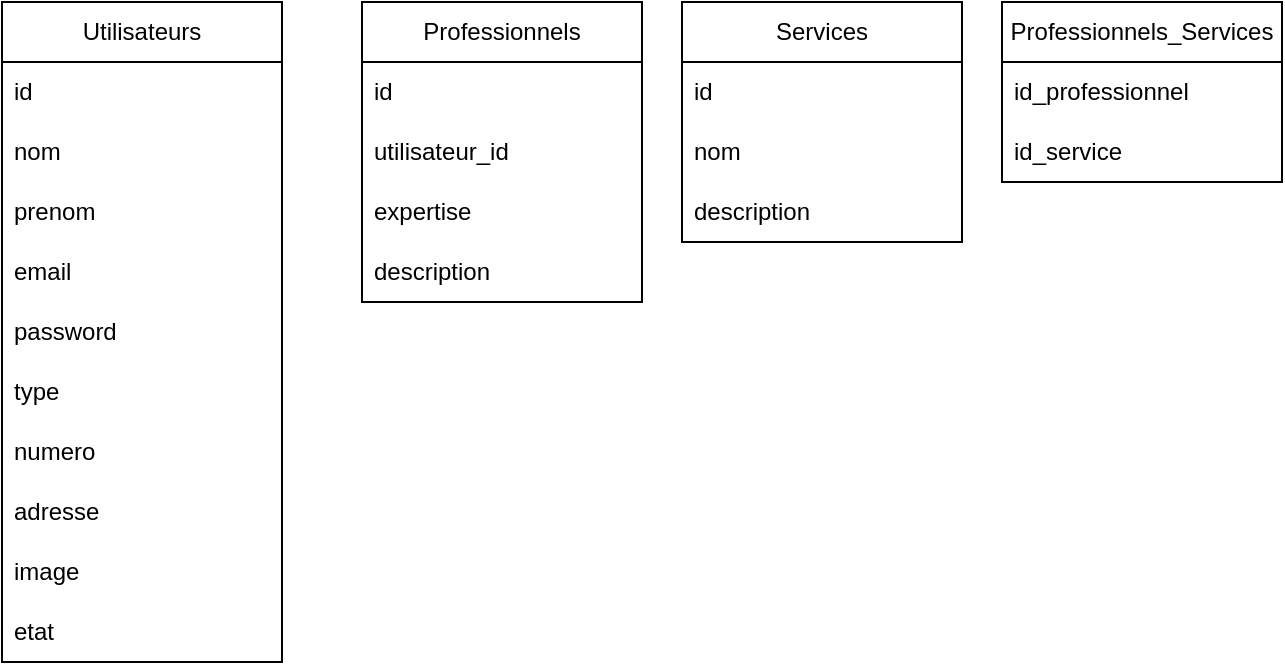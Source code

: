 <mxfile version="24.8.4">
  <diagram id="C5RBs43oDa-KdzZeNtuy" name="Page-1">
    <mxGraphModel dx="880" dy="513" grid="1" gridSize="10" guides="1" tooltips="1" connect="1" arrows="1" fold="1" page="1" pageScale="1" pageWidth="827" pageHeight="1169" math="0" shadow="0">
      <root>
        <mxCell id="WIyWlLk6GJQsqaUBKTNV-0" />
        <mxCell id="WIyWlLk6GJQsqaUBKTNV-1" parent="WIyWlLk6GJQsqaUBKTNV-0" />
        <mxCell id="jJBPsTaTsa50wlAw00ql-0" value="Utilisateurs" style="swimlane;fontStyle=0;childLayout=stackLayout;horizontal=1;startSize=30;horizontalStack=0;resizeParent=1;resizeParentMax=0;resizeLast=0;collapsible=1;marginBottom=0;whiteSpace=wrap;html=1;" vertex="1" parent="WIyWlLk6GJQsqaUBKTNV-1">
          <mxGeometry x="30" y="80" width="140" height="330" as="geometry" />
        </mxCell>
        <mxCell id="jJBPsTaTsa50wlAw00ql-1" value="id" style="text;strokeColor=none;fillColor=none;align=left;verticalAlign=middle;spacingLeft=4;spacingRight=4;overflow=hidden;points=[[0,0.5],[1,0.5]];portConstraint=eastwest;rotatable=0;whiteSpace=wrap;html=1;" vertex="1" parent="jJBPsTaTsa50wlAw00ql-0">
          <mxGeometry y="30" width="140" height="30" as="geometry" />
        </mxCell>
        <mxCell id="jJBPsTaTsa50wlAw00ql-2" value="nom" style="text;strokeColor=none;fillColor=none;align=left;verticalAlign=middle;spacingLeft=4;spacingRight=4;overflow=hidden;points=[[0,0.5],[1,0.5]];portConstraint=eastwest;rotatable=0;whiteSpace=wrap;html=1;" vertex="1" parent="jJBPsTaTsa50wlAw00ql-0">
          <mxGeometry y="60" width="140" height="30" as="geometry" />
        </mxCell>
        <mxCell id="jJBPsTaTsa50wlAw00ql-3" value="prenom" style="text;strokeColor=none;fillColor=none;align=left;verticalAlign=middle;spacingLeft=4;spacingRight=4;overflow=hidden;points=[[0,0.5],[1,0.5]];portConstraint=eastwest;rotatable=0;whiteSpace=wrap;html=1;" vertex="1" parent="jJBPsTaTsa50wlAw00ql-0">
          <mxGeometry y="90" width="140" height="30" as="geometry" />
        </mxCell>
        <mxCell id="jJBPsTaTsa50wlAw00ql-4" value="email" style="text;strokeColor=none;fillColor=none;align=left;verticalAlign=middle;spacingLeft=4;spacingRight=4;overflow=hidden;points=[[0,0.5],[1,0.5]];portConstraint=eastwest;rotatable=0;whiteSpace=wrap;html=1;" vertex="1" parent="jJBPsTaTsa50wlAw00ql-0">
          <mxGeometry y="120" width="140" height="30" as="geometry" />
        </mxCell>
        <mxCell id="jJBPsTaTsa50wlAw00ql-5" value="password" style="text;strokeColor=none;fillColor=none;align=left;verticalAlign=middle;spacingLeft=4;spacingRight=4;overflow=hidden;points=[[0,0.5],[1,0.5]];portConstraint=eastwest;rotatable=0;whiteSpace=wrap;html=1;" vertex="1" parent="jJBPsTaTsa50wlAw00ql-0">
          <mxGeometry y="150" width="140" height="30" as="geometry" />
        </mxCell>
        <mxCell id="jJBPsTaTsa50wlAw00ql-6" value="type" style="text;strokeColor=none;fillColor=none;align=left;verticalAlign=middle;spacingLeft=4;spacingRight=4;overflow=hidden;points=[[0,0.5],[1,0.5]];portConstraint=eastwest;rotatable=0;whiteSpace=wrap;html=1;" vertex="1" parent="jJBPsTaTsa50wlAw00ql-0">
          <mxGeometry y="180" width="140" height="30" as="geometry" />
        </mxCell>
        <mxCell id="jJBPsTaTsa50wlAw00ql-7" value="numero" style="text;strokeColor=none;fillColor=none;align=left;verticalAlign=middle;spacingLeft=4;spacingRight=4;overflow=hidden;points=[[0,0.5],[1,0.5]];portConstraint=eastwest;rotatable=0;whiteSpace=wrap;html=1;" vertex="1" parent="jJBPsTaTsa50wlAw00ql-0">
          <mxGeometry y="210" width="140" height="30" as="geometry" />
        </mxCell>
        <mxCell id="jJBPsTaTsa50wlAw00ql-8" value="adresse" style="text;strokeColor=none;fillColor=none;align=left;verticalAlign=middle;spacingLeft=4;spacingRight=4;overflow=hidden;points=[[0,0.5],[1,0.5]];portConstraint=eastwest;rotatable=0;whiteSpace=wrap;html=1;" vertex="1" parent="jJBPsTaTsa50wlAw00ql-0">
          <mxGeometry y="240" width="140" height="30" as="geometry" />
        </mxCell>
        <mxCell id="jJBPsTaTsa50wlAw00ql-9" value="image" style="text;strokeColor=none;fillColor=none;align=left;verticalAlign=middle;spacingLeft=4;spacingRight=4;overflow=hidden;points=[[0,0.5],[1,0.5]];portConstraint=eastwest;rotatable=0;whiteSpace=wrap;html=1;" vertex="1" parent="jJBPsTaTsa50wlAw00ql-0">
          <mxGeometry y="270" width="140" height="30" as="geometry" />
        </mxCell>
        <mxCell id="jJBPsTaTsa50wlAw00ql-10" value="etat" style="text;strokeColor=none;fillColor=none;align=left;verticalAlign=middle;spacingLeft=4;spacingRight=4;overflow=hidden;points=[[0,0.5],[1,0.5]];portConstraint=eastwest;rotatable=0;whiteSpace=wrap;html=1;" vertex="1" parent="jJBPsTaTsa50wlAw00ql-0">
          <mxGeometry y="300" width="140" height="30" as="geometry" />
        </mxCell>
        <mxCell id="jJBPsTaTsa50wlAw00ql-11" value="Professionnels" style="swimlane;fontStyle=0;childLayout=stackLayout;horizontal=1;startSize=30;horizontalStack=0;resizeParent=1;resizeParentMax=0;resizeLast=0;collapsible=1;marginBottom=0;whiteSpace=wrap;html=1;" vertex="1" parent="WIyWlLk6GJQsqaUBKTNV-1">
          <mxGeometry x="210" y="80" width="140" height="150" as="geometry" />
        </mxCell>
        <mxCell id="jJBPsTaTsa50wlAw00ql-12" value="id" style="text;strokeColor=none;fillColor=none;align=left;verticalAlign=middle;spacingLeft=4;spacingRight=4;overflow=hidden;points=[[0,0.5],[1,0.5]];portConstraint=eastwest;rotatable=0;whiteSpace=wrap;html=1;" vertex="1" parent="jJBPsTaTsa50wlAw00ql-11">
          <mxGeometry y="30" width="140" height="30" as="geometry" />
        </mxCell>
        <mxCell id="jJBPsTaTsa50wlAw00ql-13" value="utilisateur_id" style="text;strokeColor=none;fillColor=none;align=left;verticalAlign=middle;spacingLeft=4;spacingRight=4;overflow=hidden;points=[[0,0.5],[1,0.5]];portConstraint=eastwest;rotatable=0;whiteSpace=wrap;html=1;" vertex="1" parent="jJBPsTaTsa50wlAw00ql-11">
          <mxGeometry y="60" width="140" height="30" as="geometry" />
        </mxCell>
        <mxCell id="jJBPsTaTsa50wlAw00ql-14" value="expertise" style="text;strokeColor=none;fillColor=none;align=left;verticalAlign=middle;spacingLeft=4;spacingRight=4;overflow=hidden;points=[[0,0.5],[1,0.5]];portConstraint=eastwest;rotatable=0;whiteSpace=wrap;html=1;" vertex="1" parent="jJBPsTaTsa50wlAw00ql-11">
          <mxGeometry y="90" width="140" height="30" as="geometry" />
        </mxCell>
        <mxCell id="jJBPsTaTsa50wlAw00ql-15" value="description" style="text;strokeColor=none;fillColor=none;align=left;verticalAlign=middle;spacingLeft=4;spacingRight=4;overflow=hidden;points=[[0,0.5],[1,0.5]];portConstraint=eastwest;rotatable=0;whiteSpace=wrap;html=1;" vertex="1" parent="jJBPsTaTsa50wlAw00ql-11">
          <mxGeometry y="120" width="140" height="30" as="geometry" />
        </mxCell>
        <mxCell id="jJBPsTaTsa50wlAw00ql-18" value="Services" style="swimlane;fontStyle=0;childLayout=stackLayout;horizontal=1;startSize=30;horizontalStack=0;resizeParent=1;resizeParentMax=0;resizeLast=0;collapsible=1;marginBottom=0;whiteSpace=wrap;html=1;" vertex="1" parent="WIyWlLk6GJQsqaUBKTNV-1">
          <mxGeometry x="370" y="80" width="140" height="120" as="geometry" />
        </mxCell>
        <mxCell id="jJBPsTaTsa50wlAw00ql-19" value="id" style="text;strokeColor=none;fillColor=none;align=left;verticalAlign=middle;spacingLeft=4;spacingRight=4;overflow=hidden;points=[[0,0.5],[1,0.5]];portConstraint=eastwest;rotatable=0;whiteSpace=wrap;html=1;" vertex="1" parent="jJBPsTaTsa50wlAw00ql-18">
          <mxGeometry y="30" width="140" height="30" as="geometry" />
        </mxCell>
        <mxCell id="jJBPsTaTsa50wlAw00ql-20" value="nom" style="text;strokeColor=none;fillColor=none;align=left;verticalAlign=middle;spacingLeft=4;spacingRight=4;overflow=hidden;points=[[0,0.5],[1,0.5]];portConstraint=eastwest;rotatable=0;whiteSpace=wrap;html=1;" vertex="1" parent="jJBPsTaTsa50wlAw00ql-18">
          <mxGeometry y="60" width="140" height="30" as="geometry" />
        </mxCell>
        <mxCell id="jJBPsTaTsa50wlAw00ql-21" value="description" style="text;strokeColor=none;fillColor=none;align=left;verticalAlign=middle;spacingLeft=4;spacingRight=4;overflow=hidden;points=[[0,0.5],[1,0.5]];portConstraint=eastwest;rotatable=0;whiteSpace=wrap;html=1;" vertex="1" parent="jJBPsTaTsa50wlAw00ql-18">
          <mxGeometry y="90" width="140" height="30" as="geometry" />
        </mxCell>
        <mxCell id="jJBPsTaTsa50wlAw00ql-22" value="Professionnels_Services" style="swimlane;fontStyle=0;childLayout=stackLayout;horizontal=1;startSize=30;horizontalStack=0;resizeParent=1;resizeParentMax=0;resizeLast=0;collapsible=1;marginBottom=0;whiteSpace=wrap;html=1;" vertex="1" parent="WIyWlLk6GJQsqaUBKTNV-1">
          <mxGeometry x="530" y="80" width="140" height="90" as="geometry" />
        </mxCell>
        <mxCell id="jJBPsTaTsa50wlAw00ql-23" value="id_professionnel" style="text;strokeColor=none;fillColor=none;align=left;verticalAlign=middle;spacingLeft=4;spacingRight=4;overflow=hidden;points=[[0,0.5],[1,0.5]];portConstraint=eastwest;rotatable=0;whiteSpace=wrap;html=1;" vertex="1" parent="jJBPsTaTsa50wlAw00ql-22">
          <mxGeometry y="30" width="140" height="30" as="geometry" />
        </mxCell>
        <mxCell id="jJBPsTaTsa50wlAw00ql-24" value="id_service" style="text;strokeColor=none;fillColor=none;align=left;verticalAlign=middle;spacingLeft=4;spacingRight=4;overflow=hidden;points=[[0,0.5],[1,0.5]];portConstraint=eastwest;rotatable=0;whiteSpace=wrap;html=1;" vertex="1" parent="jJBPsTaTsa50wlAw00ql-22">
          <mxGeometry y="60" width="140" height="30" as="geometry" />
        </mxCell>
      </root>
    </mxGraphModel>
  </diagram>
</mxfile>
